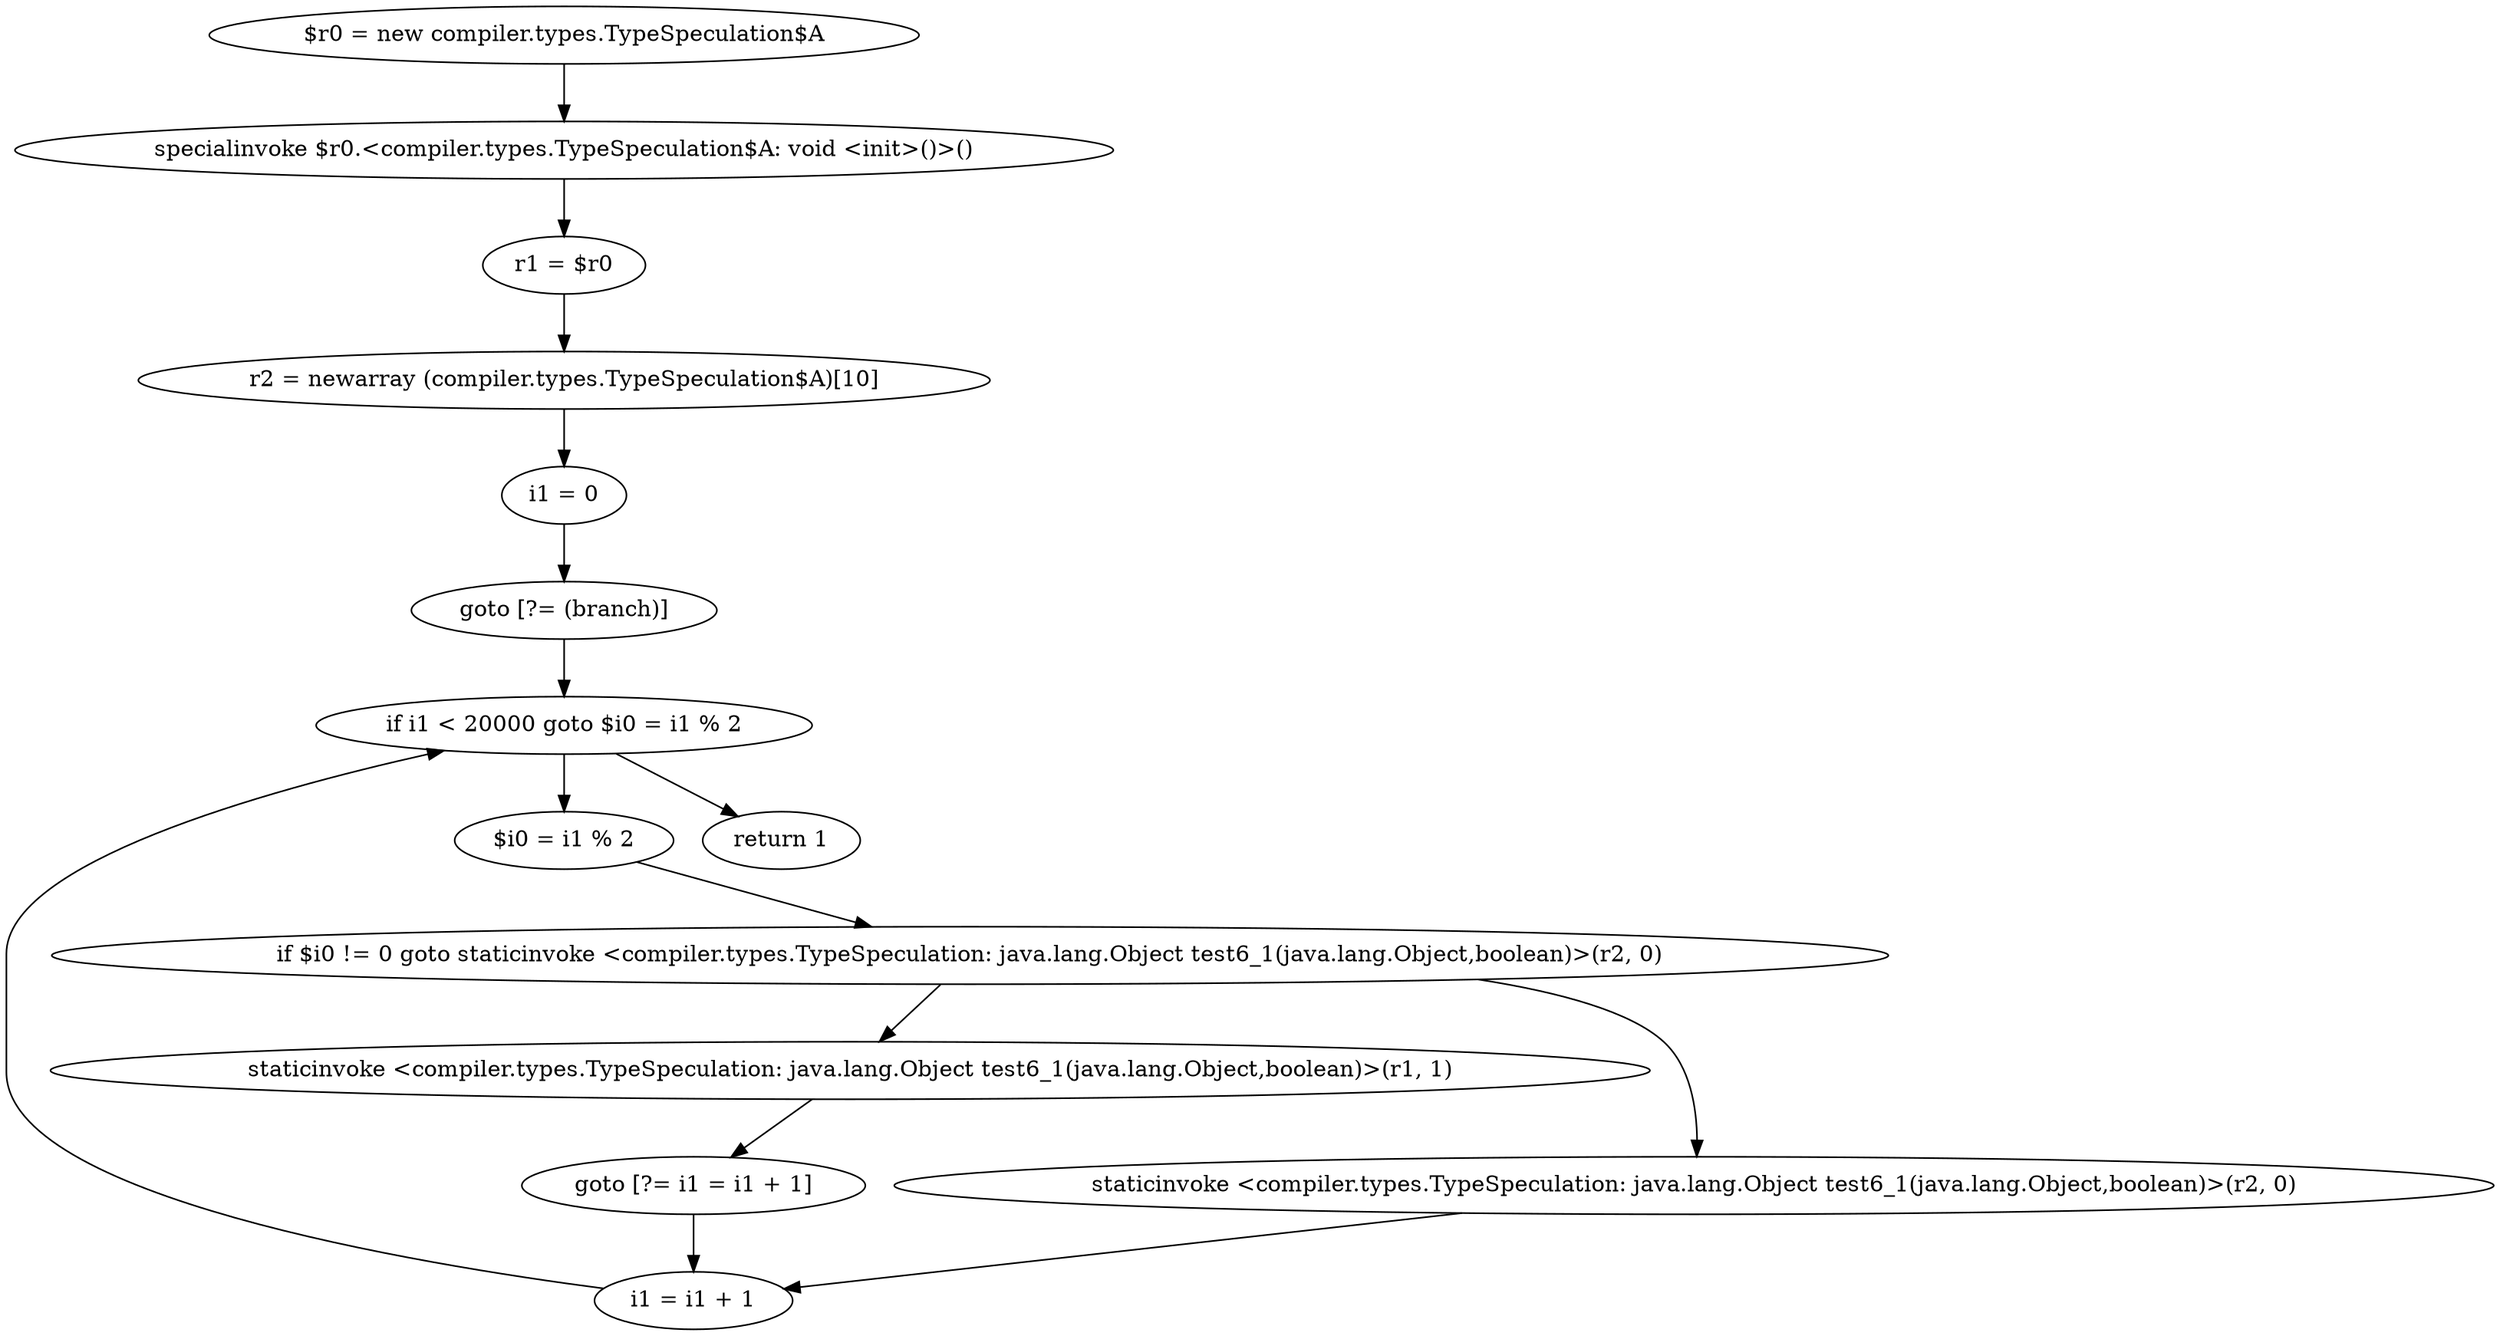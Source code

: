 digraph "unitGraph" {
    "$r0 = new compiler.types.TypeSpeculation$A"
    "specialinvoke $r0.<compiler.types.TypeSpeculation$A: void <init>()>()"
    "r1 = $r0"
    "r2 = newarray (compiler.types.TypeSpeculation$A)[10]"
    "i1 = 0"
    "goto [?= (branch)]"
    "$i0 = i1 % 2"
    "if $i0 != 0 goto staticinvoke <compiler.types.TypeSpeculation: java.lang.Object test6_1(java.lang.Object,boolean)>(r2, 0)"
    "staticinvoke <compiler.types.TypeSpeculation: java.lang.Object test6_1(java.lang.Object,boolean)>(r1, 1)"
    "goto [?= i1 = i1 + 1]"
    "staticinvoke <compiler.types.TypeSpeculation: java.lang.Object test6_1(java.lang.Object,boolean)>(r2, 0)"
    "i1 = i1 + 1"
    "if i1 < 20000 goto $i0 = i1 % 2"
    "return 1"
    "$r0 = new compiler.types.TypeSpeculation$A"->"specialinvoke $r0.<compiler.types.TypeSpeculation$A: void <init>()>()";
    "specialinvoke $r0.<compiler.types.TypeSpeculation$A: void <init>()>()"->"r1 = $r0";
    "r1 = $r0"->"r2 = newarray (compiler.types.TypeSpeculation$A)[10]";
    "r2 = newarray (compiler.types.TypeSpeculation$A)[10]"->"i1 = 0";
    "i1 = 0"->"goto [?= (branch)]";
    "goto [?= (branch)]"->"if i1 < 20000 goto $i0 = i1 % 2";
    "$i0 = i1 % 2"->"if $i0 != 0 goto staticinvoke <compiler.types.TypeSpeculation: java.lang.Object test6_1(java.lang.Object,boolean)>(r2, 0)";
    "if $i0 != 0 goto staticinvoke <compiler.types.TypeSpeculation: java.lang.Object test6_1(java.lang.Object,boolean)>(r2, 0)"->"staticinvoke <compiler.types.TypeSpeculation: java.lang.Object test6_1(java.lang.Object,boolean)>(r1, 1)";
    "if $i0 != 0 goto staticinvoke <compiler.types.TypeSpeculation: java.lang.Object test6_1(java.lang.Object,boolean)>(r2, 0)"->"staticinvoke <compiler.types.TypeSpeculation: java.lang.Object test6_1(java.lang.Object,boolean)>(r2, 0)";
    "staticinvoke <compiler.types.TypeSpeculation: java.lang.Object test6_1(java.lang.Object,boolean)>(r1, 1)"->"goto [?= i1 = i1 + 1]";
    "goto [?= i1 = i1 + 1]"->"i1 = i1 + 1";
    "staticinvoke <compiler.types.TypeSpeculation: java.lang.Object test6_1(java.lang.Object,boolean)>(r2, 0)"->"i1 = i1 + 1";
    "i1 = i1 + 1"->"if i1 < 20000 goto $i0 = i1 % 2";
    "if i1 < 20000 goto $i0 = i1 % 2"->"return 1";
    "if i1 < 20000 goto $i0 = i1 % 2"->"$i0 = i1 % 2";
}
